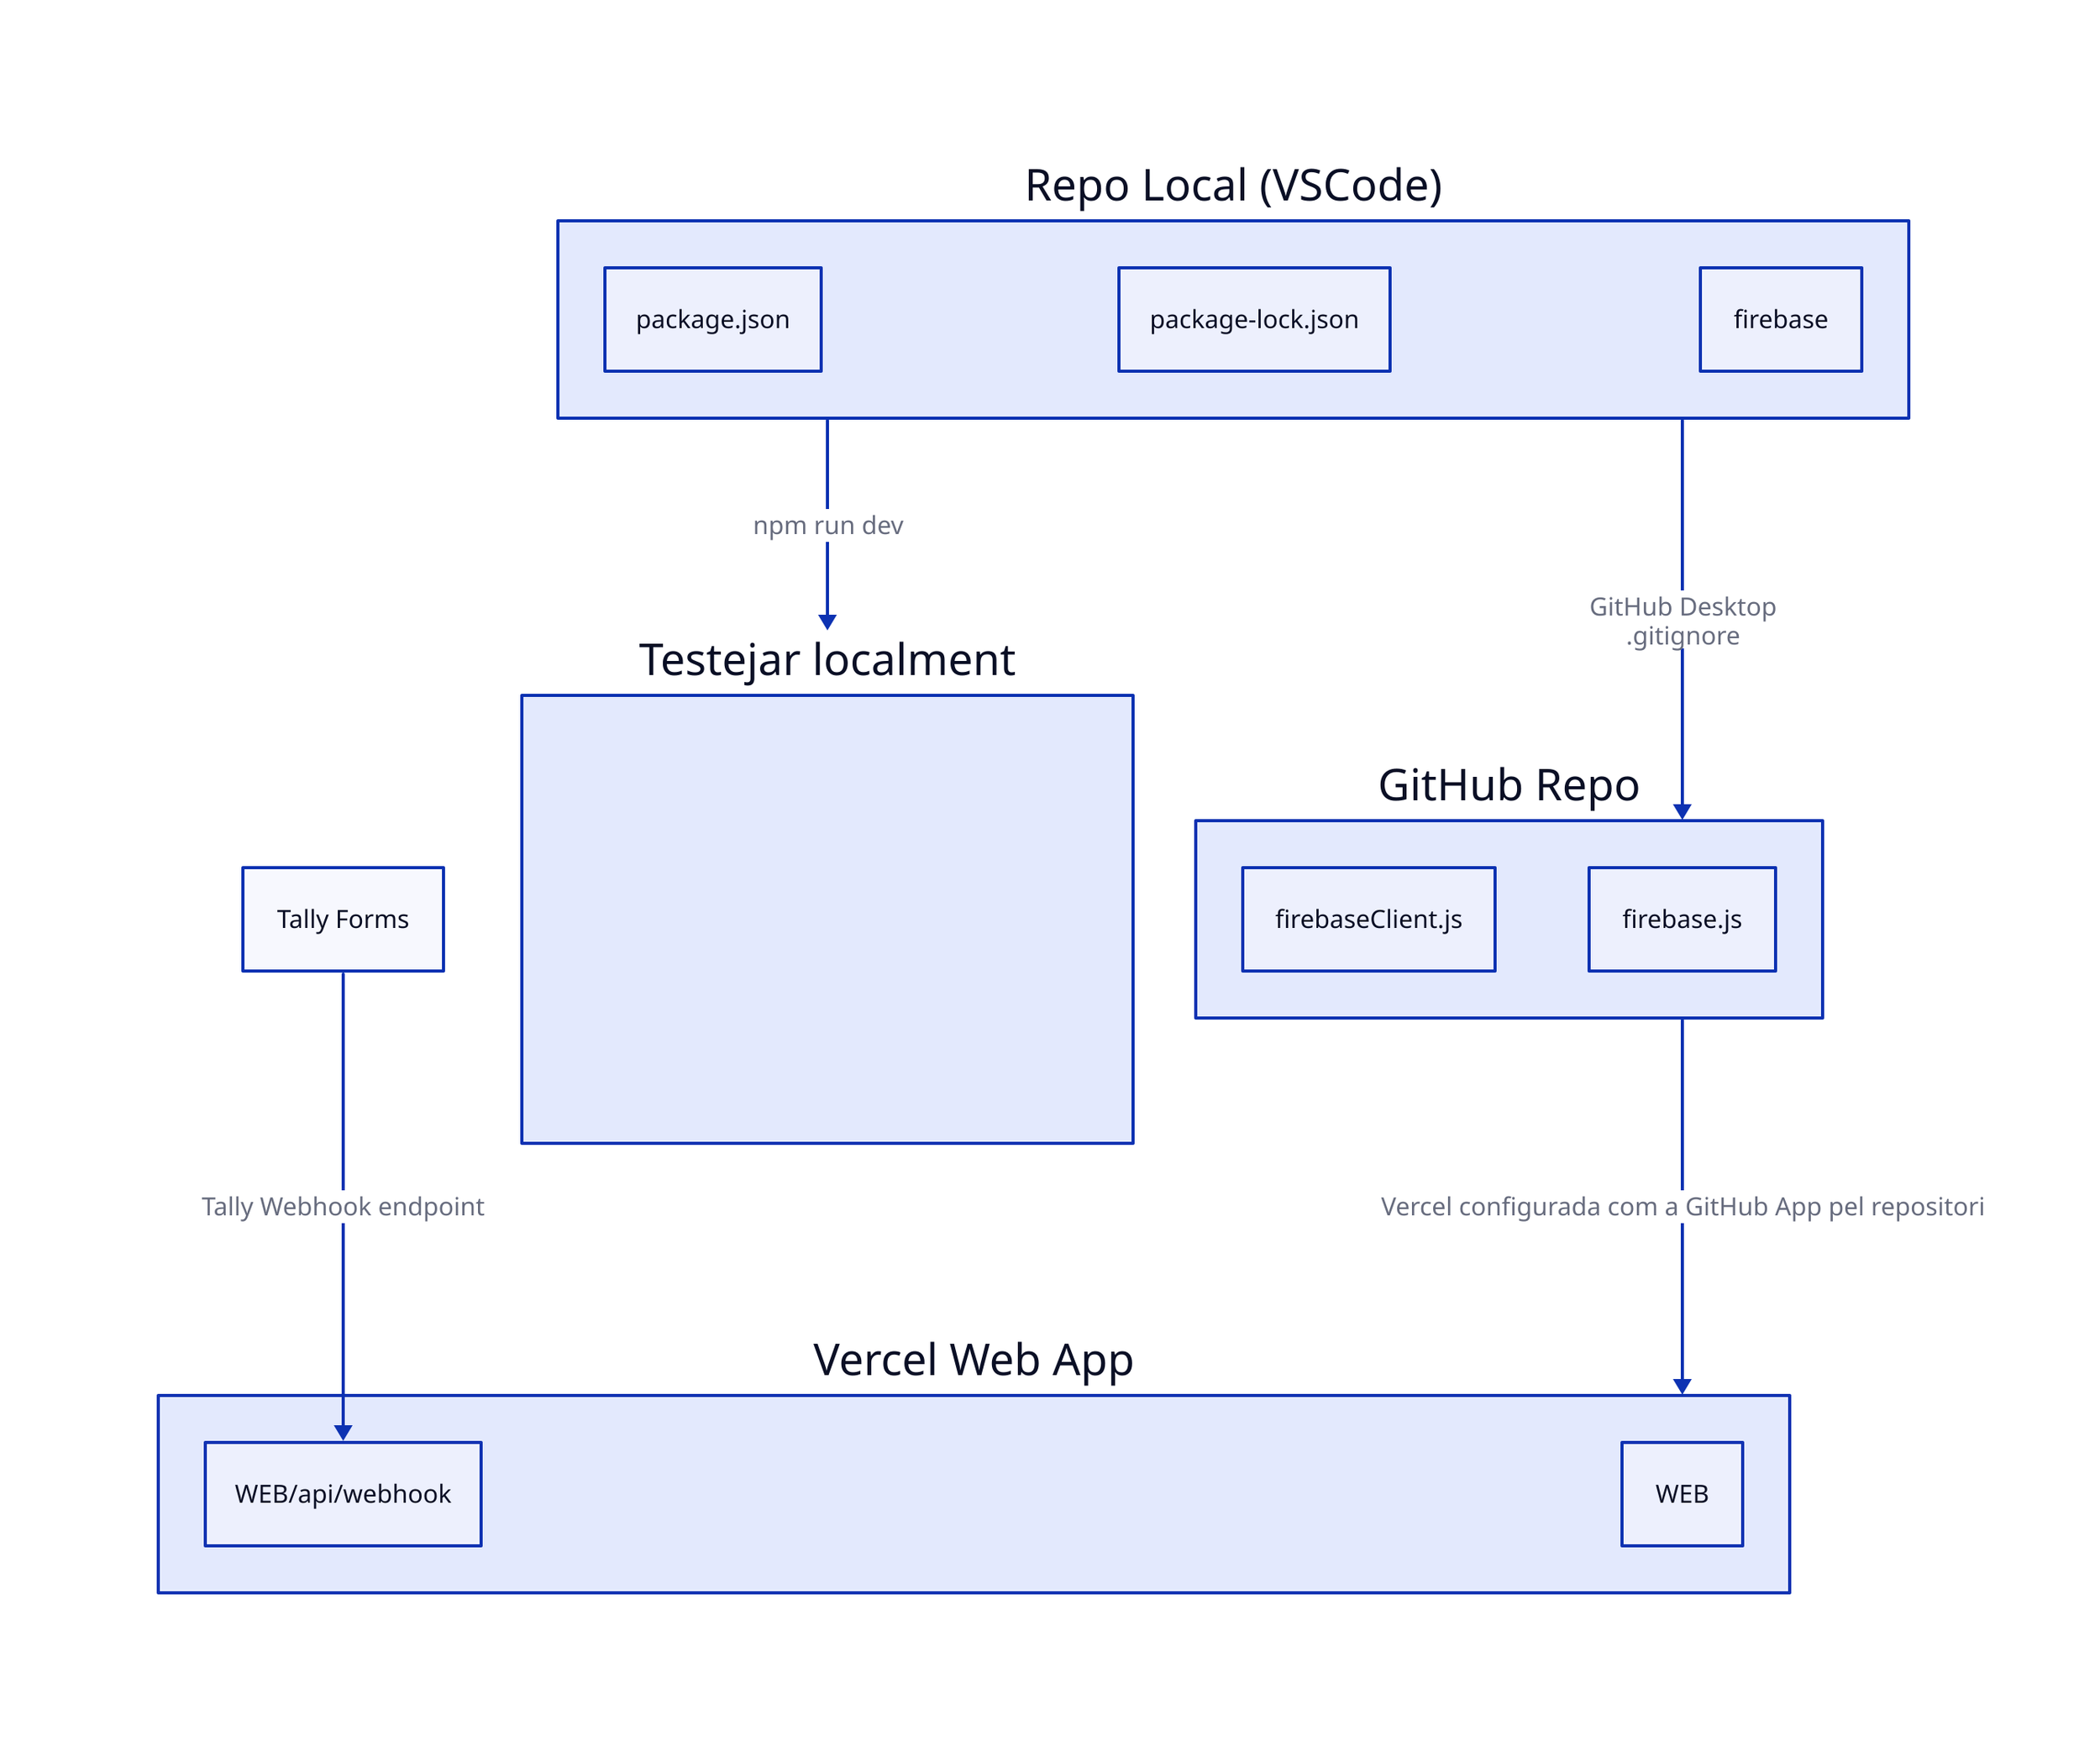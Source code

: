 vars: {
d2-config: {
    layout-engine: elk
    theme-id: 6
}
}

web: Vercel Web App {
  label.near: outside-top-center
  webhook: WEB/api/webhook
  index: WEB
}

github: GitHub Repo {
  label.near: outside-top-center
  client: firebaseClient.js
  firebase: firebase.js
}

local: Repo Local (VSCode) {
  label.near: outside-top-center
  pack: package.json
  pack-lock: package-lock.json
  firebase
}

test: Testejar localment {
  label.near: outside-top-center
  passos: |md
    ### Passos previs

    0.Clonar el repositori (amb GitHub Desktop)

    1. Cal tenir instal·lat NodeJS i npm

    2. Instal·lar dependències

      2.1 Des de la terminal anem al directori de la repo
      
      2.2 Fem `npm install`
  |
}
tally: Tally Forms

local -> test: npm run dev
local -> github: GitHub Desktop\n.gitignore
github -> web: Vercel configurada com a GitHub App pel repositori
tally -> web.webhook: Tally Webhook endpoint
